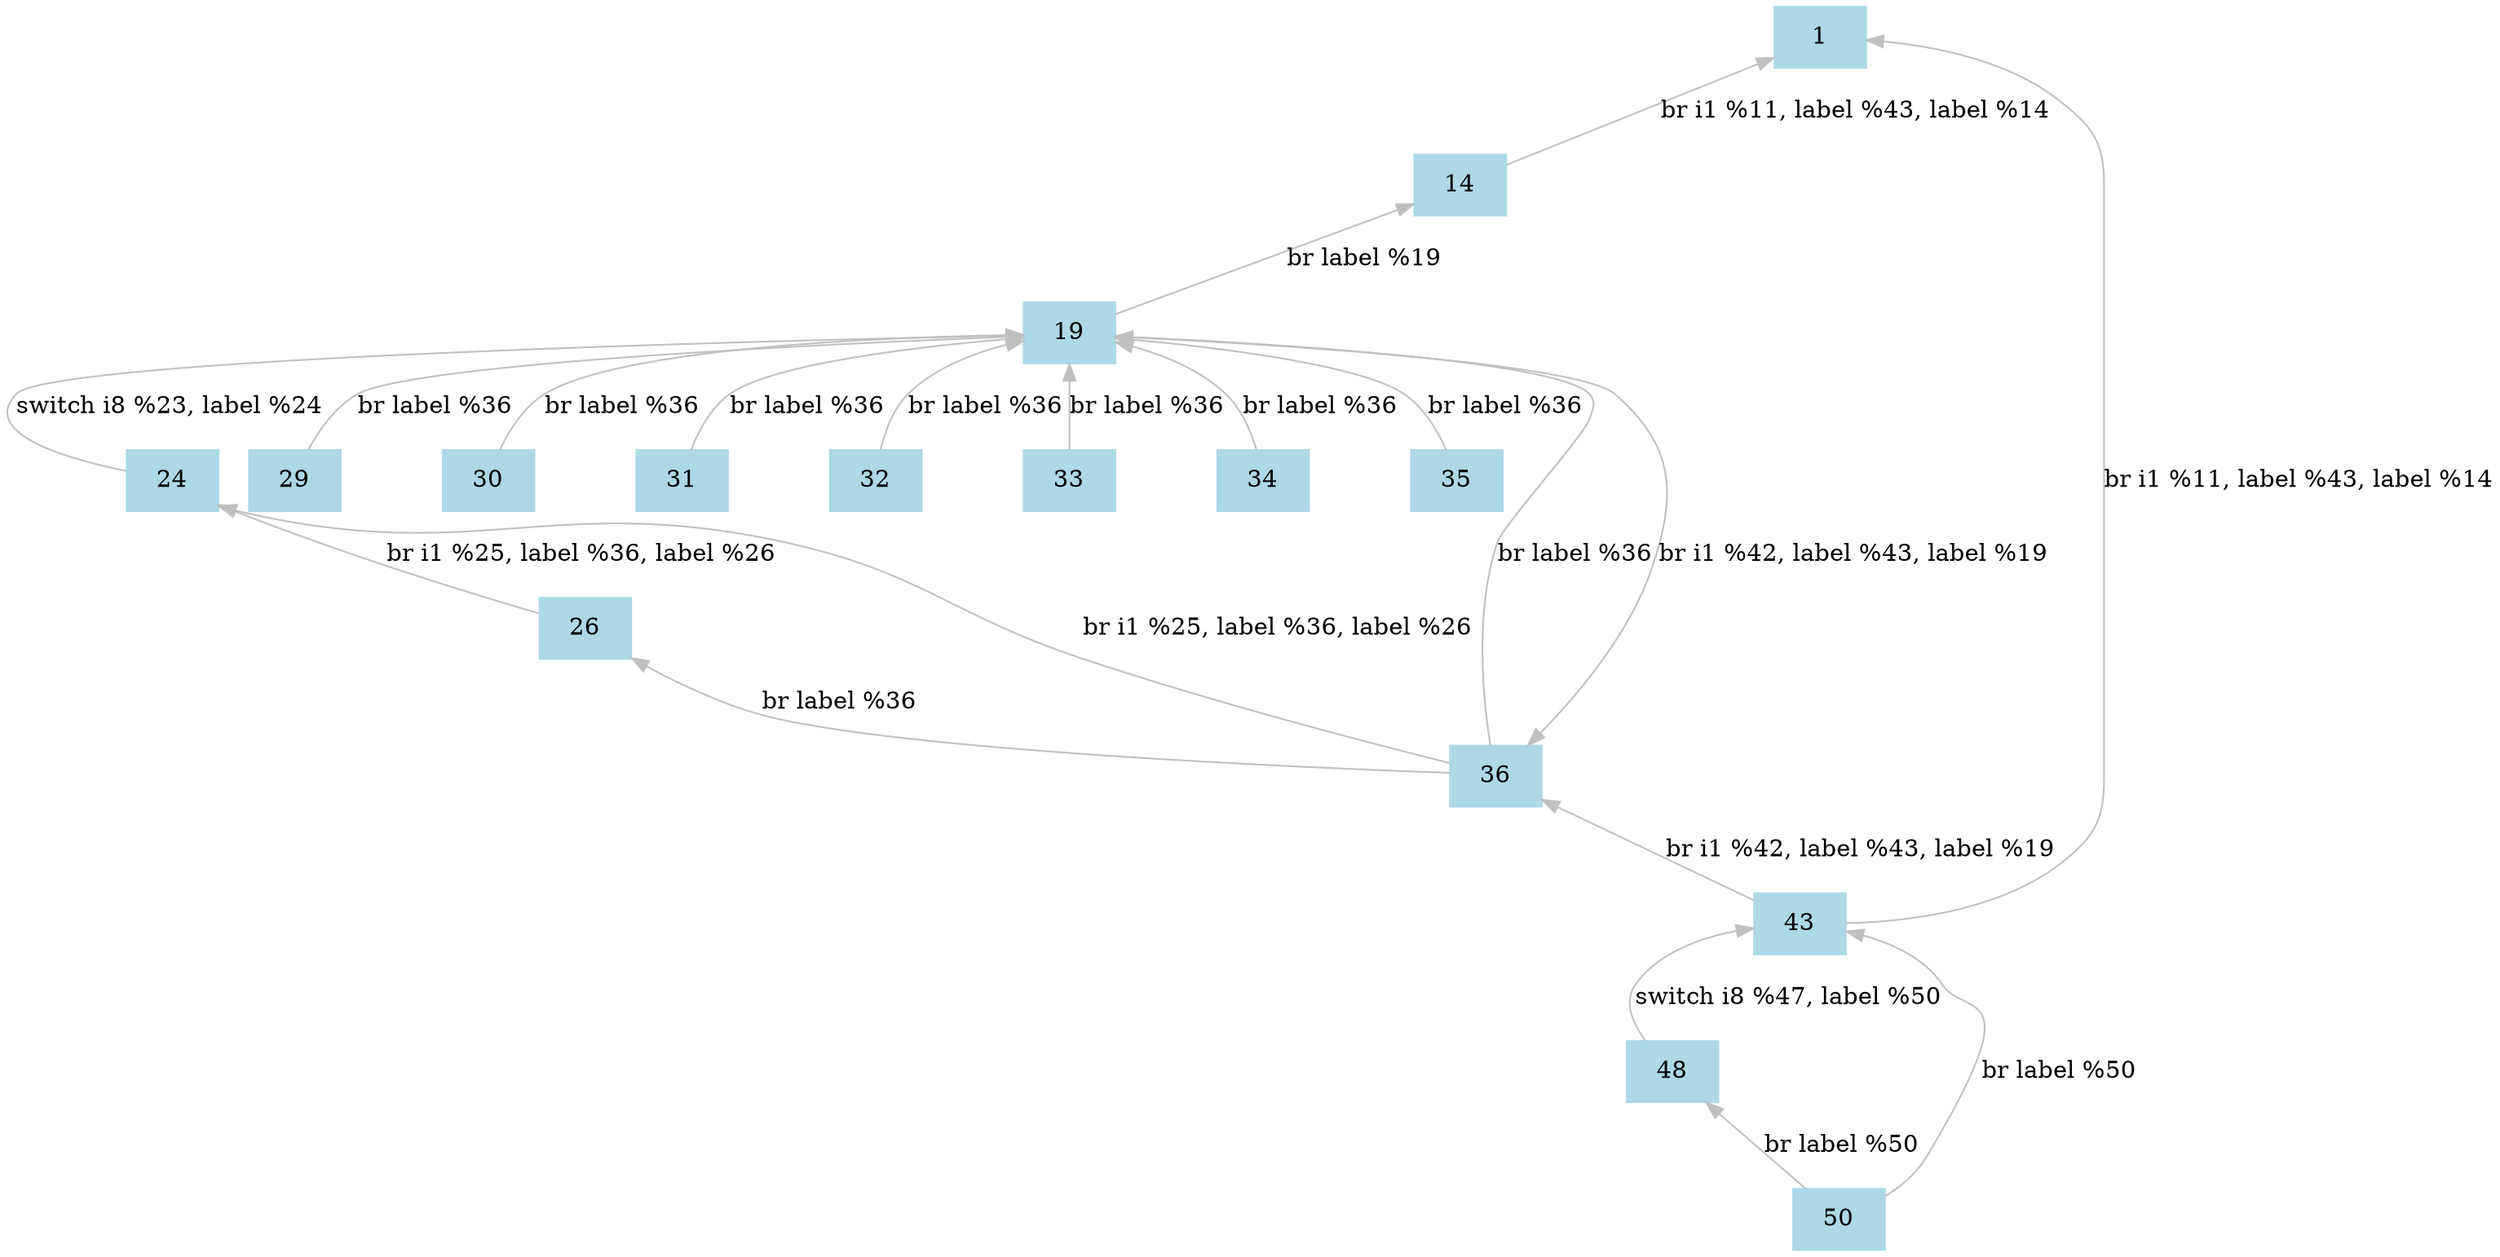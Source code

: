 digraph CFG {
    node[shape=box, style=filled, color=lightblue];
    edge[dir=back, color=gray];

    label_1[label="1"];
    label_14[label="14"];
    label_19[label="19"];
    label_24[label="24"];
    label_26[label="26"];
    label_29[label="29"];
    label_30[label="30"];
    label_31[label="31"];
    label_32[label="32"];
    label_33[label="33"];
    label_34[label="34"];
    label_35[label="35"];
    label_36[label="36"];
    label_43[label="43"];
    label_48[label="48"];
    label_50[label="50"];

    label_1 -> label_14[label="br i1 %11, label %43, label %14"];
    label_1 -> label_43[label="br i1 %11, label %43, label %14"];

    label_14 -> label_19[label="br label %19"];

    label_19 -> label_24[label="switch i8 %23, label %24"];
    label_19 -> label_36[label="br label %36"];
    label_19 -> label_29[label="br label %36"];
    label_19 -> label_30[label="br label %36"];
    label_19 -> label_31[label="br label %36"];
    label_19 -> label_32[label="br label %36"];
    label_19 -> label_33[label="br label %36"];
    label_19 -> label_34[label="br label %36"];
    label_19 -> label_35[label="br label %36"];

    label_24 -> label_36[label="br i1 %25, label %36, label %26"];
    label_24 -> label_26[label="br i1 %25, label %36, label %26"];

    label_26 -> label_36[label="br label %36"];

    label_36 -> label_43[label="br i1 %42, label %43, label %19"];
    label_36 -> label_19[label="br i1 %42, label %43, label %19"];

    label_43 -> label_48[label="switch i8 %47, label %50"];
    label_43 -> label_50[label="br label %50"];

    label_48 -> label_50[label="br label %50"];
}